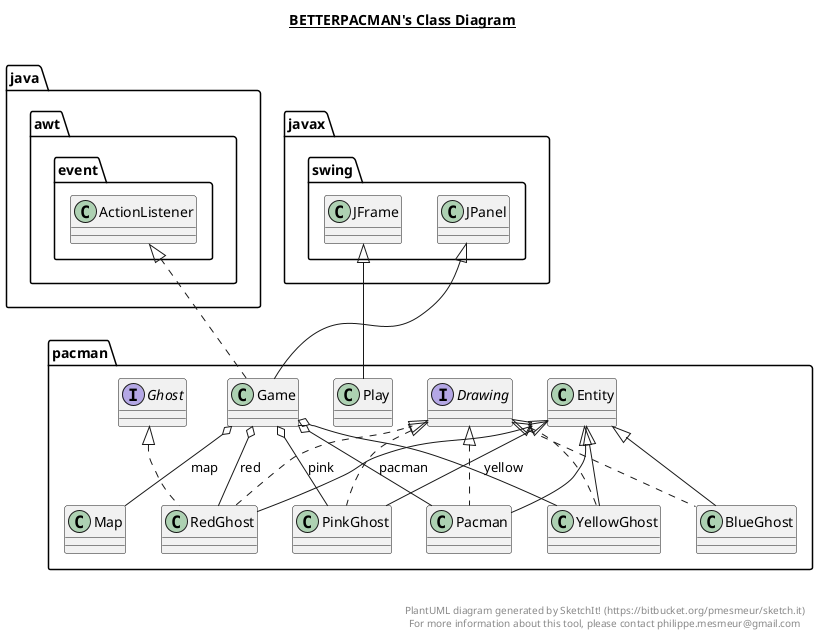 @startuml

title __BETTERPACMAN's Class Diagram__\n

  namespace pacman {
    class pacman.BlueGhost {
    }
  }
  

  namespace pacman {
    interface pacman.Drawing {
    }
  }
  

  namespace pacman {
    class pacman.Entity {
    }
  }
  

  namespace pacman {
    class pacman.Game {
    }
  }
  

  namespace pacman {
    interface pacman.Ghost {
    }
  }
  

  namespace pacman {
    class pacman.Map {
    }
  }
  

  namespace pacman {
    class pacman.Pacman {
    }
  }
  

  namespace pacman {
    class pacman.PinkGhost {
    }
  }
  

  namespace pacman {
    class pacman.Play {
    }
  }
  

  namespace pacman {
    class pacman.RedGhost {
    }
  }
  

  namespace pacman {
    class pacman.YellowGhost {
    }
  }
  

  pacman.BlueGhost .up.|> pacman.Drawing
  pacman.BlueGhost -up-|> pacman.Entity
  pacman.Game .up.|> java.awt.event.ActionListener
  pacman.Game -up-|> javax.swing.JPanel
  pacman.Game o-- pacman.Map : map
  pacman.Game o-- pacman.Pacman : pacman
  pacman.Game o-- pacman.PinkGhost : pink
  pacman.Game o-- pacman.RedGhost : red
  pacman.Game o-- pacman.YellowGhost : yellow
  pacman.Pacman .up.|> pacman.Drawing
  pacman.Pacman -up-|> pacman.Entity
  pacman.PinkGhost .up.|> pacman.Drawing
  pacman.PinkGhost -up-|> pacman.Entity
  pacman.Play -up-|> javax.swing.JFrame
  pacman.RedGhost .up.|> pacman.Drawing
  pacman.RedGhost .up.|> pacman.Ghost
  pacman.RedGhost -up-|> pacman.Entity
  pacman.YellowGhost .up.|> pacman.Drawing
  pacman.YellowGhost -up-|> pacman.Entity


right footer


PlantUML diagram generated by SketchIt! (https://bitbucket.org/pmesmeur/sketch.it)
For more information about this tool, please contact philippe.mesmeur@gmail.com
endfooter

@enduml
